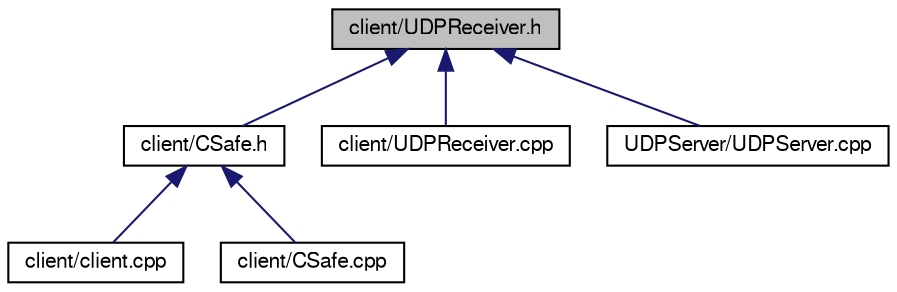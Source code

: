 digraph "client/UDPReceiver.h"
{
  bgcolor="transparent";
  edge [fontname="FreeSans",fontsize="10",labelfontname="FreeSans",labelfontsize="10"];
  node [fontname="FreeSans",fontsize="10",shape=record];
  Node1 [label="client/UDPReceiver.h",height=0.2,width=0.4,color="black", fillcolor="grey75", style="filled" fontcolor="black"];
  Node1 -> Node2 [dir="back",color="midnightblue",fontsize="10",style="solid",fontname="FreeSans"];
  Node2 [label="client/CSafe.h",height=0.2,width=0.4,color="black",URL="$CSafe_8h.html"];
  Node2 -> Node3 [dir="back",color="midnightblue",fontsize="10",style="solid",fontname="FreeSans"];
  Node3 [label="client/client.cpp",height=0.2,width=0.4,color="black",URL="$client_2client_8cpp.html"];
  Node2 -> Node4 [dir="back",color="midnightblue",fontsize="10",style="solid",fontname="FreeSans"];
  Node4 [label="client/CSafe.cpp",height=0.2,width=0.4,color="black",URL="$CSafe_8cpp.html"];
  Node1 -> Node5 [dir="back",color="midnightblue",fontsize="10",style="solid",fontname="FreeSans"];
  Node5 [label="client/UDPReceiver.cpp",height=0.2,width=0.4,color="black",URL="$UDPReceiver_8cpp.html"];
  Node1 -> Node6 [dir="back",color="midnightblue",fontsize="10",style="solid",fontname="FreeSans"];
  Node6 [label="UDPServer/UDPServer.cpp",height=0.2,width=0.4,color="black",URL="$UDPServer_8cpp.html"];
}
